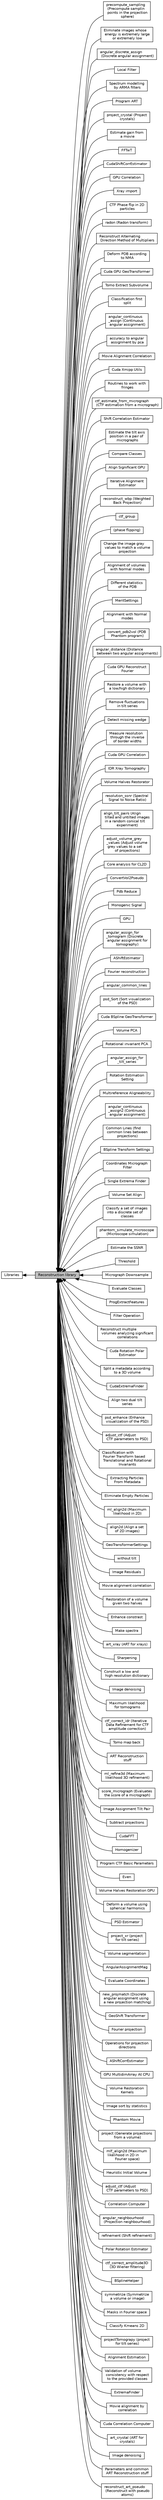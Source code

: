 digraph "Reconstruction library"
{
  edge [fontname="Helvetica",fontsize="10",labelfontname="Helvetica",labelfontsize="10"];
  node [fontname="Helvetica",fontsize="10",shape=record];
  rankdir=LR;
  Node112 [label="precompute_sampling\l (Precompute samplin\l points in the projection\l sphere)",height=0.2,width=0.4,color="black", fillcolor="white", style="filled",URL="$group__precomputeSampling.html"];
  Node90 [label="Eliminate images whose\l energy is extremely large\l or extremely low",height=0.2,width=0.4,color="black", fillcolor="white", style="filled",URL="$group__EliminateByEnergyProgram.html"];
  Node56 [label="angular_discrete_assign\l (Discrete angular assignment)",height=0.2,width=0.4,color="black", fillcolor="white", style="filled",URL="$group__AngularPredict.html"];
  Node125 [label="Local Filter",height=0.2,width=0.4,color="black", fillcolor="white", style="filled",URL="$group__Resolution.html"];
  Node82 [label="Spectrum modelling\l by ARMA filters",height=0.2,width=0.4,color="black", fillcolor="white", style="filled",URL="$group__SpARMA.html"];
  Node20 [label="Program ART",height=0.2,width=0.4,color="black", fillcolor="white", style="filled",URL="$group__Reconstruction.html"];
  Node117 [label="project_crystal (Project\l crystals)",height=0.2,width=0.4,color="black", fillcolor="white", style="filled",URL="$group__CrystalProject.html"];
  Node101 [label="Estimate gain from\l a movie",height=0.2,width=0.4,color="black", fillcolor="white", style="filled",URL="$group__EstimateGainProgram.html"];
  Node37 [label="FFTwT",height=0.2,width=0.4,color="black", fillcolor="white", style="filled",URL="$group__FFTwT.html"];
  Node149 [label="CudaShiftCorrEstimator",height=0.2,width=0.4,color="black", fillcolor="white", style="filled",URL="$group__CudaShiftCorrEstimator.html"];
  Node34 [label="GPU Correlation",height=0.2,width=0.4,color="black", fillcolor="white", style="filled",URL="$group__ProgGpuCorrelation.html"];
  Node33 [label="Xray import",height=0.2,width=0.4,color="black", fillcolor="white", style="filled",URL="$group__XrayImport.html"];
  Node75 [label="CTF Phase flip in 2D\l particles",height=0.2,width=0.4,color="black", fillcolor="white", style="filled",URL="$group__Correct.html"];
  Node120 [label="radon (Radon transform)",height=0.2,width=0.4,color="black", fillcolor="white", style="filled",URL="$group__RadonTransform.html"];
  Node18 [label="Reconstruct Alternating\l Direction Method of Multipliers",height=0.2,width=0.4,color="black", fillcolor="white", style="filled",URL="$group__ReconstructADMMProgram.html"];
  Node107 [label="Deform PDB according\l to NMA",height=0.2,width=0.4,color="black", fillcolor="white", style="filled",URL="$group__PDBNMADeform.html"];
  Node146 [label="Cuda GPU GeoTransformer",height=0.2,width=0.4,color="black", fillcolor="white", style="filled",URL="$group__GeoTransformer.html"];
  Node27 [label="Tomo Extract Subvolume",height=0.2,width=0.4,color="black", fillcolor="white", style="filled",URL="$group__ProgTomoExtractSubvolume.html"];
  Node71 [label="Classification first\l split",height=0.2,width=0.4,color="black", fillcolor="white", style="filled",URL="$group__ClassificationFirstSplit.html"];
  Node54 [label="angular_continuous\l_assign (Continuous\l angular assignment)",height=0.2,width=0.4,color="black", fillcolor="white", style="filled",URL="$group__AngularPredictContinuous.html"];
  Node50 [label="accuracy to angular\l assignment by pca",height=0.2,width=0.4,color="black", fillcolor="white", style="filled",URL="$group__Assign.html"];
  Node100 [label="Movie Alignment Correlation",height=0.2,width=0.4,color="black", fillcolor="white", style="filled",URL="$group__AProgMovieAlignmentCorrelation.html"];
  Node153 [label="Cuda Xmipp Utils",height=0.2,width=0.4,color="black", fillcolor="white", style="filled",URL="$group__CudaXmippUtils.html"];
  Node88 [label="Routines to work with\l fringes",height=0.2,width=0.4,color="black", fillcolor="white", style="filled",URL="$group__FringeProcessing.html"];
  Node78 [label="ctf_estimate_from_micrograph\l (CTF estimation from a micrograph)",height=0.2,width=0.4,color="black", fillcolor="white", style="filled",URL="$group__AssignCTF.html"];
  Node126 [label="Shift Correlation Estimator",height=0.2,width=0.4,color="black", fillcolor="white", style="filled",URL="$group__ShiftCorrEstimator.html"];
  Node57 [label="Estimate the tilt axis\l position in a pair of\l micrographs",height=0.2,width=0.4,color="black", fillcolor="white", style="filled",URL="$group__AngularEstimateTiltAxis.html"];
  Node68 [label="Compare Classes",height=0.2,width=0.4,color="black", fillcolor="white", style="filled",URL="$group__CompareClasses.html"];
  Node139 [label="Align Significant GPU",height=0.2,width=0.4,color="black", fillcolor="white", style="filled",URL="$group__ProgAlignSignificantGPU.html"];
  Node94 [label="Iterative Alignment\l Estimator",height=0.2,width=0.4,color="black", fillcolor="white", style="filled",URL="$group__IterativeAlignmentEstimator.html"];
  Node122 [label="reconstruct_wbp (Weighted\l Back Projection)",height=0.2,width=0.4,color="black", fillcolor="white", style="filled",URL="$group__WBP.html"];
  Node83 [label="ctf_group",height=0.2,width=0.4,color="black", fillcolor="white", style="filled",URL="$group__CTFGroup.html"];
  Node8 [label="(phase flipping)",height=0.2,width=0.4,color="black", fillcolor="white", style="filled",URL="$group__Micrograph__phase__Flipp.html"];
  Node131 [label="Change the image gray\l values to match a volume\l projection",height=0.2,width=0.4,color="black", fillcolor="white", style="filled",URL="$group__TransformImageGray.html"];
  Node104 [label="Alignment of volumes\l with Normal modes",height=0.2,width=0.4,color="black", fillcolor="white", style="filled",URL="$group__NMAAlignmentVol.html"];
  Node105 [label="Different statistics\l of the PDB",height=0.2,width=0.4,color="black", fillcolor="white", style="filled",URL="$group__PDBAnalysis.html"];
  Node49 [label="MeritSettings",height=0.2,width=0.4,color="black", fillcolor="white", style="filled",URL="$group__MeritSettings.html"];
  Node87 [label="Alignment with Normal\l modes",height=0.2,width=0.4,color="black", fillcolor="white", style="filled",URL="$group__NMAAlignment.html"];
  Node106 [label="convert_pdb2vol (PDB\l Phantom program)",height=0.2,width=0.4,color="black", fillcolor="white", style="filled",URL="$group__PDBPhantom.html"];
  Node52 [label="angular_distance (Distance\l between two angular assignments)",height=0.2,width=0.4,color="black", fillcolor="white", style="filled",URL="$group__AngularDistance.html"];
  Node147 [label="Cuda GPU Reconstruct\l Fourier",height=0.2,width=0.4,color="black", fillcolor="white", style="filled",URL="$group__CUDAGPURecFourier.html"];
  Node16 [label="Restore a volume with\l a low/high dictionary",height=0.2,width=0.4,color="black", fillcolor="white", style="filled",URL="$group__PDBRestoreWithDictionary.html"];
  Node28 [label="Remove fluctuations\l in tilt series",height=0.2,width=0.4,color="black", fillcolor="white", style="filled",URL="$group__RemoveFluctuations.html"];
  Node155 [label="Detect missing wedge",height=0.2,width=0.4,color="black", fillcolor="white", style="filled",URL="$group__DetectMissingWedge.html"];
  Node21 [label="Measure resolution\l through the inverse\l of border widths",height=0.2,width=0.4,color="black", fillcolor="white", style="filled",URL="$group__ResolutionIBW.html"];
  Node144 [label="Cuda GPU Correlation",height=0.2,width=0.4,color="black", fillcolor="white", style="filled",URL="$group__GpuCorrelation.html"];
  Node11 [label="IDR Xray Tomography",height=0.2,width=0.4,color="black", fillcolor="white", style="filled",URL="$group__IDRXrayTomo.html"];
  Node151 [label="Volume Halves Restorator",height=0.2,width=0.4,color="black", fillcolor="white", style="filled",URL="$group__VolumeHalvesRestorator.html"];
  Node22 [label="resolution_ssnr (Spectral\l Signal to Noise Ratio)",height=0.2,width=0.4,color="black", fillcolor="white", style="filled",URL="$group__SSNR.html"];
  Node29 [label="align_tilt_pairs (Align\l tilted and untilted images\l in a random conical tilt\l experiment)",height=0.2,width=0.4,color="black", fillcolor="white", style="filled",URL="$group__Centilt.html"];
  Node45 [label="adjust_volume_grey\l_values (Adjust volume\l grey values to a set\l of projections)",height=0.2,width=0.4,color="black", fillcolor="white", style="filled",URL="$group__AdjustVolumeProgram.html"];
  Node41 [label="Core analysis for CL2D",height=0.2,width=0.4,color="black", fillcolor="white", style="filled",URL="$group__ClassifyCL2DCore.html"];
  Node137 [label="ConvertVol2Pseudo",height=0.2,width=0.4,color="black", fillcolor="white", style="filled",URL="$group__ConvertVol2Pseudo.html"];
  Node108 [label="Pdb Reduce",height=0.2,width=0.4,color="black", fillcolor="white", style="filled",URL="$group__ProgPdbReduce.html"];
  Node124 [label="Monogenic Signal",height=0.2,width=0.4,color="black", fillcolor="white", style="filled",URL="$group__Monogenic.html"];
  Node154 [label="GPU",height=0.2,width=0.4,color="black", fillcolor="white", style="filled",URL="$group__GPU.html"];
  Node25 [label="angular_assign_for\l_tomogram (Discrete\l angular assignment for\l tomography)",height=0.2,width=0.4,color="black", fillcolor="white", style="filled",URL="$group__AngularPredictTomography.html"];
  Node63 [label="AShiftEstimator",height=0.2,width=0.4,color="black", fillcolor="white", style="filled",URL="$group__AShiftEstimator.html"];
  Node36 [label="Fourier reconstruction",height=0.2,width=0.4,color="black", fillcolor="white", style="filled",URL="$group__FourierReconstruction.html"];
  Node53 [label="angular_common_lines",height=0.2,width=0.4,color="black", fillcolor="white", style="filled",URL="$group__AngularCommonLines.html"];
  Node84 [label="psd_Sort (Sort visualization\l of the PSD)",height=0.2,width=0.4,color="black", fillcolor="white", style="filled",URL="$group__SortPSD.html"];
  Node141 [label="Cuda BSpline GeoTransformer",height=0.2,width=0.4,color="black", fillcolor="white", style="filled",URL="$group__CudaBSplineGeoTransformer.html"];
  Node31 [label="Volume PCA",height=0.2,width=0.4,color="black", fillcolor="white", style="filled",URL="$group__VolumePCA.html"];
  Node43 [label="Rotational invariant PCA",height=0.2,width=0.4,color="black", fillcolor="white", style="filled",URL="$group__RotationalPCA.html"];
  Node26 [label="angular_assign_for\l_tilt_series",height=0.2,width=0.4,color="black", fillcolor="white", style="filled",URL="$group__AngularAssignTiltSeries.html"];
  Node60 [label="Rotation Estimation\l Setting",height=0.2,width=0.4,color="black", fillcolor="white", style="filled",URL="$group__RotationEstimationSetting.html"];
  Node103 [label="Multireference Aligneability",height=0.2,width=0.4,color="black", fillcolor="white", style="filled",URL="$group__MultireferenceAligneability.html"];
  Node55 [label="angular_continuous\l_assign2 (Continuous\l angular assignment)",height=0.2,width=0.4,color="black", fillcolor="white", style="filled",URL="$group__AngularPredictContinuous2.html"];
  Node6 [label="Common Lines (find\l common lines between\l projections)",height=0.2,width=0.4,color="black", fillcolor="white", style="filled",URL="$group__CommonLinesProgram.html"];
  Node66 [label="BSpline Transform Settings",height=0.2,width=0.4,color="black", fillcolor="white", style="filled",URL="$group__BSplineTransformSettings.html"];
  Node73 [label="Coordinates Micrograph\l Filter",height=0.2,width=0.4,color="black", fillcolor="white", style="filled",URL="$group__CoordinatesMicrographFilters.html"];
  Node127 [label="Single Extrema Finder",height=0.2,width=0.4,color="black", fillcolor="white", style="filled",URL="$group__SingleExtremaFinder.html"];
  Node138 [label="Volume Set Align",height=0.2,width=0.4,color="black", fillcolor="white", style="filled",URL="$group__ProgVolumeSetAlign.html"];
  Node5 [label="Classify a set of images\l into a discrete set of\l classes",height=0.2,width=0.4,color="black", fillcolor="white", style="filled",URL="$group__ClassifySignificant.html"];
  Node110 [label="phantom_simulate_microscope\l (Microscope simulation)",height=0.2,width=0.4,color="black", fillcolor="white", style="filled",URL="$group__MicroscopeProgram.html"];
  Node115 [label="Estimate the SSNR",height=0.2,width=0.4,color="black", fillcolor="white", style="filled",URL="$group__ProgImageSSNR.html"];
  Node130 [label="Threshold",height=0.2,width=0.4,color="black", fillcolor="white", style="filled",URL="$group__ThresholdProgram.html"];
  Node40 [label="Micrograph Downsample",height=0.2,width=0.4,color="black", fillcolor="white", style="filled",URL="$group__MicrographDownsample.html"];
  Node69 [label="Evaluate Classes",height=0.2,width=0.4,color="black", fillcolor="white", style="filled",URL="$group__EvaluateClasses.html"];
  Node70 [label="ProgExtractFeatures",height=0.2,width=0.4,color="black", fillcolor="white", style="filled",URL="$group__ProgExtractFeatures.html"];
  Node113 [label="Filter Operation",height=0.2,width=0.4,color="black", fillcolor="white", style="filled",URL="$group__ProgFilter.html"];
  Node121 [label="Reconstruct multiple\l volumes analyzing significant\l correlations",height=0.2,width=0.4,color="black", fillcolor="white", style="filled",URL="$group__ReconstructSignificant.html"];
  Node148 [label="Cuda Rotation Polar\l Estimator",height=0.2,width=0.4,color="black", fillcolor="white", style="filled",URL="$group__CudaRotPolarEstimator.html"];
  Node95 [label="Split a metadata according\l to a 3D volume",height=0.2,width=0.4,color="black", fillcolor="white", style="filled",URL="$group__MetadataSplit3D.html"];
  Node150 [label="CudaExtremaFinder",height=0.2,width=0.4,color="black", fillcolor="white", style="filled",URL="$group__CudaExtremaFinder.html"];
  Node24 [label="Align two dual tilt\l series",height=0.2,width=0.4,color="black", fillcolor="white", style="filled",URL="$group__AlignDualProgram.html"];
  Node77 [label="psd_enhance (Enhance\l visualization of the PSD)",height=0.2,width=0.4,color="black", fillcolor="white", style="filled",URL="$group__EnhancePSD.html"];
  Node81 [label="adjust_ctf (Adjust\l CTF parameters to PSD)",height=0.2,width=0.4,color="black", fillcolor="white", style="filled",URL="$group__AdjustParametricCTFFast.html"];
  Node42 [label="Classification with\l Fourier Transform based\l Translational and Rotational\l Invariants",height=0.2,width=0.4,color="black", fillcolor="white", style="filled",URL="$group__ClassifyFTTRI.html"];
  Node10 [label="Extracting Particles\l From Metadata",height=0.2,width=0.4,color="black", fillcolor="white", style="filled",URL="$group__ExtractSubset.html"];
  Node91 [label="Eliminate Empty Particles",height=0.2,width=0.4,color="black", fillcolor="white", style="filled",URL="$group__ProgEliminateEmptyParticles.html"];
  Node97 [label="ml_align2d (Maximum\l likelihood in 2D)",height=0.2,width=0.4,color="black", fillcolor="white", style="filled",URL="$group__MLalign2D.html"];
  Node48 [label="align2d (Align a set\l of 2D images)",height=0.2,width=0.4,color="black", fillcolor="white", style="filled",URL="$group__Align2DProgram.html"];
  Node47 [label="GeoTransformerSettings",height=0.2,width=0.4,color="black", fillcolor="white", style="filled",URL="$group__GeoTransformerSettings.html"];
  Node132 [label="without tilt",height=0.2,width=0.4,color="black", fillcolor="white", style="filled",URL="$group__Validation.html"];
  Node114 [label="Image Residuals",height=0.2,width=0.4,color="black", fillcolor="white", style="filled",URL="$group__ProgImageResiduals.html"];
  Node1 [label="Libraries",height=0.2,width=0.4,color="black", fillcolor="white", style="filled",URL="$group__Libraries.html"];
  Node99 [label="Movie alignment correlation",height=0.2,width=0.4,color="black", fillcolor="white", style="filled",URL="$group__ProgMovieAlignmentCorrelation.html"];
  Node133 [label="Restoration of a volume\l given two halves",height=0.2,width=0.4,color="black", fillcolor="white", style="filled",URL="$group__VolumeHalvesRestoration.html"];
  Node30 [label="Enhance constrast",height=0.2,width=0.4,color="black", fillcolor="white", style="filled",URL="$group__EnhanceContrast.html"];
  Node12 [label="Make spectra",height=0.2,width=0.4,color="black", fillcolor="white", style="filled",URL="$group__MakeSpectra.html"];
  Node3 [label="art_xray (ART for xrays)",height=0.2,width=0.4,color="black", fillcolor="white", style="filled",URL="$group__ARTXray.html",tooltip=" "];
  Node135 [label="Sharpening",height=0.2,width=0.4,color="black", fillcolor="white", style="filled",URL="$group__Local.html"];
  Node15 [label="Construct a low and\l high resolution dictionary",height=0.2,width=0.4,color="black", fillcolor="white", style="filled",URL="$group__PDBConstructDictionary.html"];
  Node85 [label="Image denoising",height=0.2,width=0.4,color="black", fillcolor="white", style="filled",URL="$group__Denoise.html"];
  Node14 [label="Maximum likelihood\l for tomograms",height=0.2,width=0.4,color="black", fillcolor="white", style="filled",URL="$group__ml__tomo.html"];
  Node7 [label="ctf_correct_idr (Iterative\l Data Refinement for CTF\l amplitude correction)",height=0.2,width=0.4,color="black", fillcolor="white", style="filled",URL="$group__IDR.html"];
  Node156 [label="Tomo map back",height=0.2,width=0.4,color="black", fillcolor="white", style="filled",URL="$group__TomoMapBack.html"];
  Node64 [label="ART Reconstruction\l stuff",height=0.2,width=0.4,color="black", fillcolor="white", style="filled",URL="$group__common.html"];
  Node13 [label="ml_refine3d (Maximum\l likelihood 3D refinement)",height=0.2,width=0.4,color="black", fillcolor="white", style="filled",URL="$group__Refine3d.html"];
  Node23 [label="score_micrograph (Evaluates\l the score of a micrograph)",height=0.2,width=0.4,color="black", fillcolor="white", style="filled",URL="$group__ScoreMicrograph.html"];
  Node89 [label="Image Assignment Tilt Pair",height=0.2,width=0.4,color="black", fillcolor="white", style="filled",URL="$group__ProgassignmentTiltPair.html"];
  Node128 [label="Subtract projections",height=0.2,width=0.4,color="black", fillcolor="white", style="filled",URL="$group__ProgSubtractProjection.html"];
  Node143 [label="CudaFFT",height=0.2,width=0.4,color="black", fillcolor="white", style="filled",URL="$group__CudaFFT.html"];
  Node2 [label="Homogenizer",height=0.2,width=0.4,color="black", fillcolor="white", style="filled",URL="$group__Volume.html"];
  Node0 [label="Reconstruction library",height=0.2,width=0.4,color="black", fillcolor="grey75", style="filled", fontcolor="black"];
  Node80 [label="Program CTF Basic Parameters",height=0.2,width=0.4,color="black", fillcolor="white", style="filled",URL="$group__ProgCTFBasicParams.html"];
  Node92 [label="Even",height=0.2,width=0.4,color="black", fillcolor="white", style="filled",URL="$group__Odd.html"];
  Node140 [label="Volume Halves Restoration GPU",height=0.2,width=0.4,color="black", fillcolor="white", style="filled",URL="$group__ProgVolumeHalvesRestorationGpu.html"];
  Node72 [label="Deform a volume using\l spherical harmonics",height=0.2,width=0.4,color="black", fillcolor="white", style="filled",URL="$group__VolDeformSph.html"];
  Node119 [label="PSD Estimator",height=0.2,width=0.4,color="black", fillcolor="white", style="filled",URL="$group__PSDEstimator.html"];
  Node17 [label="project_xr (project\l for tilt series)",height=0.2,width=0.4,color="black", fillcolor="white", style="filled",URL="$group__ProjectionXRProgram.html"];
  Node136 [label="Volume segmentation",height=0.2,width=0.4,color="black", fillcolor="white", style="filled",URL="$group__VolumeSegment.html"];
  Node51 [label="AngularAssignmentMag",height=0.2,width=0.4,color="black", fillcolor="white", style="filled",URL="$group__AngularAssignmentMag.html"];
  Node9 [label="Evaluate Coordinates",height=0.2,width=0.4,color="black", fillcolor="white", style="filled",URL="$group__ProgEvaluateCoordinates.html"];
  Node59 [label="new_projmatch (Discrete\l angular assignment using\l a new projection matching)",height=0.2,width=0.4,color="black", fillcolor="white", style="filled",URL="$group__angular__projection__matching.html"];
  Node145 [label="GeoShift Transformer",height=0.2,width=0.4,color="black", fillcolor="white", style="filled",URL="$group__GeoShiftTransformer.html"];
  Node39 [label="Fourier projection",height=0.2,width=0.4,color="black", fillcolor="white", style="filled",URL="$group__FourierProjection.html"];
  Node86 [label="Operations for projection\l directions",height=0.2,width=0.4,color="black", fillcolor="white", style="filled",URL="$group__Directions.html"];
  Node62 [label="AShiftCorrEstimator",height=0.2,width=0.4,color="black", fillcolor="white", style="filled",URL="$group__AShiftCorrEstimator.html"];
  Node35 [label="GPU MultidimArray At CPU",height=0.2,width=0.4,color="black", fillcolor="white", style="filled",URL="$group__GpuMultidimArrayAtCpu.html"];
  Node152 [label="Volume Restoration\l Kernels",height=0.2,width=0.4,color="black", fillcolor="white", style="filled",URL="$group__VolumeRestorationKernels.html"];
  Node93 [label="Image sort by statistics",height=0.2,width=0.4,color="black", fillcolor="white", style="filled",URL="$group__ImageSort.html"];
  Node109 [label="Phantom Movie",height=0.2,width=0.4,color="black", fillcolor="white", style="filled",URL="$group__PhantomMovie.html"];
  Node116 [label="project (Generate projections\l from a volume)",height=0.2,width=0.4,color="black", fillcolor="white", style="filled",URL="$group__ProjectionProgram.html"];
  Node98 [label="mlf_align2d (Maximum\l likelihood in 2D in\l Fourier space)",height=0.2,width=0.4,color="black", fillcolor="white", style="filled",URL="$group__MLFalign2D.html"];
  Node134 [label="Heuristic Initial Volume",height=0.2,width=0.4,color="black", fillcolor="white", style="filled",URL="$group__VolumeInitialH.html"];
  Node79 [label="adjust_ctf (Adjust\l CTF parameters to PSD)",height=0.2,width=0.4,color="black", fillcolor="white", style="filled",URL="$group__AdjustParametricCTF.html"];
  Node74 [label="Correlation Computer",height=0.2,width=0.4,color="black", fillcolor="white", style="filled",URL="$group__CorrelationComputer.html"];
  Node58 [label="angular_neighbourhood\l (Projection neighbourhood)",height=0.2,width=0.4,color="black", fillcolor="white", style="filled",URL="$group__ProjectionNeighbourhood.html"];
  Node123 [label="refinement (Shift refinement)",height=0.2,width=0.4,color="black", fillcolor="white", style="filled",URL="$group__ShiftRefinement.html"];
  Node111 [label="Polar Rotation Estimator",height=0.2,width=0.4,color="black", fillcolor="white", style="filled",URL="$group__PolarRotationEstimator.html"];
  Node76 [label="ctf_correct_amplitude3D\l (3D Wiener filtering)",height=0.2,width=0.4,color="black", fillcolor="white", style="filled",URL="$group__CorrectAmplitude3D.html"];
  Node67 [label="BSplineHelper",height=0.2,width=0.4,color="black", fillcolor="white", style="filled",URL="$group__BSplineHelper.html"];
  Node129 [label="symmetrize (Symmetrize\l a volume or image)",height=0.2,width=0.4,color="black", fillcolor="white", style="filled",URL="$group__SymmetrizeProgram.html"];
  Node38 [label="Masks in Fourier space",height=0.2,width=0.4,color="black", fillcolor="white", style="filled",URL="$group__FourierMasks.html"];
  Node4 [label="Classify Kmeans 2D",height=0.2,width=0.4,color="black", fillcolor="white", style="filled",URL="$group__ProgClassifyKmeans2D.html"];
  Node118 [label="projectTomograpy (project\l for tilt series)",height=0.2,width=0.4,color="black", fillcolor="white", style="filled",URL="$group__ProjectionTomographyProgram.html"];
  Node44 [label="Alignment Estimation",height=0.2,width=0.4,color="black", fillcolor="white", style="filled",URL="$group__Alignment.html"];
  Node32 [label="Validation of volume\l consistency with respect\l to the provided classes",height=0.2,width=0.4,color="black", fillcolor="white", style="filled",URL="$group__VolumeValidatePCA.html"];
  Node46 [label="ExtremaFinder",height=0.2,width=0.4,color="black", fillcolor="white", style="filled",URL="$group__ExtremaFinder.html"];
  Node102 [label="Movie alignment by\l correlation",height=0.2,width=0.4,color="black", fillcolor="white", style="filled",URL="$group__MovieAlignmentCorrelation.html"];
  Node142 [label="Cuda Correlation Computer",height=0.2,width=0.4,color="black", fillcolor="white", style="filled",URL="$group__CudaCorrelationComputer.html"];
  Node61 [label="art_crystal (ART for\l crystals)",height=0.2,width=0.4,color="black", fillcolor="white", style="filled",URL="$group__ARTCrystal.html"];
  Node96 [label="Image denoising",height=0.2,width=0.4,color="black", fillcolor="white", style="filled",URL="$group__AutomaticPicking.html"];
  Node65 [label="Parameters and common\l ART Reconstruction stuff",height=0.2,width=0.4,color="black", fillcolor="white", style="filled",URL="$group__BasicART.html"];
  Node19 [label="reconstruct_art_pseudo\l (Reconstruct with pseudo\l atoms)",height=0.2,width=0.4,color="black", fillcolor="white", style="filled",URL="$group__ART__pseudo.html"];
  Node1->Node0 [shape=plaintext, dir="back", style="solid"];
  Node0->Node2 [shape=plaintext, dir="back", style="solid"];
  Node0->Node3 [shape=plaintext, dir="back", style="solid"];
  Node0->Node4 [shape=plaintext, dir="back", style="solid"];
  Node0->Node5 [shape=plaintext, dir="back", style="solid"];
  Node0->Node6 [shape=plaintext, dir="back", style="solid"];
  Node0->Node7 [shape=plaintext, dir="back", style="solid"];
  Node0->Node8 [shape=plaintext, dir="back", style="solid"];
  Node0->Node9 [shape=plaintext, dir="back", style="solid"];
  Node0->Node10 [shape=plaintext, dir="back", style="solid"];
  Node0->Node11 [shape=plaintext, dir="back", style="solid"];
  Node0->Node12 [shape=plaintext, dir="back", style="solid"];
  Node0->Node13 [shape=plaintext, dir="back", style="solid"];
  Node0->Node14 [shape=plaintext, dir="back", style="solid"];
  Node0->Node15 [shape=plaintext, dir="back", style="solid"];
  Node0->Node16 [shape=plaintext, dir="back", style="solid"];
  Node0->Node17 [shape=plaintext, dir="back", style="solid"];
  Node0->Node18 [shape=plaintext, dir="back", style="solid"];
  Node0->Node19 [shape=plaintext, dir="back", style="solid"];
  Node0->Node20 [shape=plaintext, dir="back", style="solid"];
  Node0->Node21 [shape=plaintext, dir="back", style="solid"];
  Node0->Node22 [shape=plaintext, dir="back", style="solid"];
  Node0->Node23 [shape=plaintext, dir="back", style="solid"];
  Node0->Node24 [shape=plaintext, dir="back", style="solid"];
  Node0->Node25 [shape=plaintext, dir="back", style="solid"];
  Node0->Node26 [shape=plaintext, dir="back", style="solid"];
  Node0->Node27 [shape=plaintext, dir="back", style="solid"];
  Node0->Node28 [shape=plaintext, dir="back", style="solid"];
  Node0->Node29 [shape=plaintext, dir="back", style="solid"];
  Node0->Node30 [shape=plaintext, dir="back", style="solid"];
  Node0->Node31 [shape=plaintext, dir="back", style="solid"];
  Node0->Node32 [shape=plaintext, dir="back", style="solid"];
  Node0->Node33 [shape=plaintext, dir="back", style="solid"];
  Node0->Node34 [shape=plaintext, dir="back", style="solid"];
  Node0->Node35 [shape=plaintext, dir="back", style="solid"];
  Node0->Node36 [shape=plaintext, dir="back", style="solid"];
  Node0->Node37 [shape=plaintext, dir="back", style="solid"];
  Node0->Node38 [shape=plaintext, dir="back", style="solid"];
  Node0->Node39 [shape=plaintext, dir="back", style="solid"];
  Node0->Node40 [shape=plaintext, dir="back", style="solid"];
  Node0->Node41 [shape=plaintext, dir="back", style="solid"];
  Node0->Node42 [shape=plaintext, dir="back", style="solid"];
  Node0->Node43 [shape=plaintext, dir="back", style="solid"];
  Node0->Node44 [shape=plaintext, dir="back", style="solid"];
  Node0->Node45 [shape=plaintext, dir="back", style="solid"];
  Node0->Node46 [shape=plaintext, dir="back", style="solid"];
  Node0->Node47 [shape=plaintext, dir="back", style="solid"];
  Node0->Node48 [shape=plaintext, dir="back", style="solid"];
  Node0->Node49 [shape=plaintext, dir="back", style="solid"];
  Node0->Node50 [shape=plaintext, dir="back", style="solid"];
  Node0->Node51 [shape=plaintext, dir="back", style="solid"];
  Node0->Node52 [shape=plaintext, dir="back", style="solid"];
  Node0->Node53 [shape=plaintext, dir="back", style="solid"];
  Node0->Node54 [shape=plaintext, dir="back", style="solid"];
  Node0->Node55 [shape=plaintext, dir="back", style="solid"];
  Node0->Node56 [shape=plaintext, dir="back", style="solid"];
  Node0->Node57 [shape=plaintext, dir="back", style="solid"];
  Node0->Node58 [shape=plaintext, dir="back", style="solid"];
  Node0->Node59 [shape=plaintext, dir="back", style="solid"];
  Node0->Node60 [shape=plaintext, dir="back", style="solid"];
  Node0->Node61 [shape=plaintext, dir="back", style="solid"];
  Node0->Node62 [shape=plaintext, dir="back", style="solid"];
  Node0->Node63 [shape=plaintext, dir="back", style="solid"];
  Node0->Node64 [shape=plaintext, dir="back", style="solid"];
  Node0->Node65 [shape=plaintext, dir="back", style="solid"];
  Node0->Node66 [shape=plaintext, dir="back", style="solid"];
  Node0->Node67 [shape=plaintext, dir="back", style="solid"];
  Node0->Node68 [shape=plaintext, dir="back", style="solid"];
  Node0->Node69 [shape=plaintext, dir="back", style="solid"];
  Node0->Node70 [shape=plaintext, dir="back", style="solid"];
  Node0->Node71 [shape=plaintext, dir="back", style="solid"];
  Node0->Node72 [shape=plaintext, dir="back", style="solid"];
  Node0->Node73 [shape=plaintext, dir="back", style="solid"];
  Node0->Node74 [shape=plaintext, dir="back", style="solid"];
  Node0->Node75 [shape=plaintext, dir="back", style="solid"];
  Node0->Node76 [shape=plaintext, dir="back", style="solid"];
  Node0->Node77 [shape=plaintext, dir="back", style="solid"];
  Node0->Node78 [shape=plaintext, dir="back", style="solid"];
  Node0->Node79 [shape=plaintext, dir="back", style="solid"];
  Node0->Node80 [shape=plaintext, dir="back", style="solid"];
  Node0->Node81 [shape=plaintext, dir="back", style="solid"];
  Node0->Node82 [shape=plaintext, dir="back", style="solid"];
  Node0->Node83 [shape=plaintext, dir="back", style="solid"];
  Node0->Node84 [shape=plaintext, dir="back", style="solid"];
  Node0->Node85 [shape=plaintext, dir="back", style="solid"];
  Node0->Node86 [shape=plaintext, dir="back", style="solid"];
  Node0->Node87 [shape=plaintext, dir="back", style="solid"];
  Node0->Node88 [shape=plaintext, dir="back", style="solid"];
  Node0->Node89 [shape=plaintext, dir="back", style="solid"];
  Node0->Node90 [shape=plaintext, dir="back", style="solid"];
  Node0->Node91 [shape=plaintext, dir="back", style="solid"];
  Node0->Node92 [shape=plaintext, dir="back", style="solid"];
  Node0->Node93 [shape=plaintext, dir="back", style="solid"];
  Node0->Node94 [shape=plaintext, dir="back", style="solid"];
  Node0->Node95 [shape=plaintext, dir="back", style="solid"];
  Node0->Node96 [shape=plaintext, dir="back", style="solid"];
  Node0->Node97 [shape=plaintext, dir="back", style="solid"];
  Node0->Node98 [shape=plaintext, dir="back", style="solid"];
  Node0->Node99 [shape=plaintext, dir="back", style="solid"];
  Node0->Node100 [shape=plaintext, dir="back", style="solid"];
  Node0->Node101 [shape=plaintext, dir="back", style="solid"];
  Node0->Node102 [shape=plaintext, dir="back", style="solid"];
  Node0->Node103 [shape=plaintext, dir="back", style="solid"];
  Node0->Node104 [shape=plaintext, dir="back", style="solid"];
  Node0->Node105 [shape=plaintext, dir="back", style="solid"];
  Node0->Node106 [shape=plaintext, dir="back", style="solid"];
  Node0->Node107 [shape=plaintext, dir="back", style="solid"];
  Node0->Node108 [shape=plaintext, dir="back", style="solid"];
  Node0->Node109 [shape=plaintext, dir="back", style="solid"];
  Node0->Node110 [shape=plaintext, dir="back", style="solid"];
  Node0->Node111 [shape=plaintext, dir="back", style="solid"];
  Node0->Node112 [shape=plaintext, dir="back", style="solid"];
  Node0->Node113 [shape=plaintext, dir="back", style="solid"];
  Node0->Node114 [shape=plaintext, dir="back", style="solid"];
  Node0->Node115 [shape=plaintext, dir="back", style="solid"];
  Node0->Node116 [shape=plaintext, dir="back", style="solid"];
  Node0->Node117 [shape=plaintext, dir="back", style="solid"];
  Node0->Node118 [shape=plaintext, dir="back", style="solid"];
  Node0->Node119 [shape=plaintext, dir="back", style="solid"];
  Node0->Node120 [shape=plaintext, dir="back", style="solid"];
  Node0->Node121 [shape=plaintext, dir="back", style="solid"];
  Node0->Node122 [shape=plaintext, dir="back", style="solid"];
  Node0->Node123 [shape=plaintext, dir="back", style="solid"];
  Node0->Node124 [shape=plaintext, dir="back", style="solid"];
  Node0->Node125 [shape=plaintext, dir="back", style="solid"];
  Node0->Node126 [shape=plaintext, dir="back", style="solid"];
  Node0->Node127 [shape=plaintext, dir="back", style="solid"];
  Node0->Node128 [shape=plaintext, dir="back", style="solid"];
  Node0->Node129 [shape=plaintext, dir="back", style="solid"];
  Node0->Node130 [shape=plaintext, dir="back", style="solid"];
  Node0->Node131 [shape=plaintext, dir="back", style="solid"];
  Node0->Node132 [shape=plaintext, dir="back", style="solid"];
  Node0->Node133 [shape=plaintext, dir="back", style="solid"];
  Node0->Node134 [shape=plaintext, dir="back", style="solid"];
  Node0->Node135 [shape=plaintext, dir="back", style="solid"];
  Node0->Node136 [shape=plaintext, dir="back", style="solid"];
  Node0->Node137 [shape=plaintext, dir="back", style="solid"];
  Node0->Node138 [shape=plaintext, dir="back", style="solid"];
  Node0->Node139 [shape=plaintext, dir="back", style="solid"];
  Node0->Node140 [shape=plaintext, dir="back", style="solid"];
  Node0->Node141 [shape=plaintext, dir="back", style="solid"];
  Node0->Node142 [shape=plaintext, dir="back", style="solid"];
  Node0->Node143 [shape=plaintext, dir="back", style="solid"];
  Node0->Node144 [shape=plaintext, dir="back", style="solid"];
  Node0->Node145 [shape=plaintext, dir="back", style="solid"];
  Node0->Node146 [shape=plaintext, dir="back", style="solid"];
  Node0->Node147 [shape=plaintext, dir="back", style="solid"];
  Node0->Node148 [shape=plaintext, dir="back", style="solid"];
  Node0->Node149 [shape=plaintext, dir="back", style="solid"];
  Node0->Node150 [shape=plaintext, dir="back", style="solid"];
  Node0->Node151 [shape=plaintext, dir="back", style="solid"];
  Node0->Node152 [shape=plaintext, dir="back", style="solid"];
  Node0->Node153 [shape=plaintext, dir="back", style="solid"];
  Node0->Node154 [shape=plaintext, dir="back", style="solid"];
  Node0->Node155 [shape=plaintext, dir="back", style="solid"];
  Node0->Node156 [shape=plaintext, dir="back", style="solid"];
}
